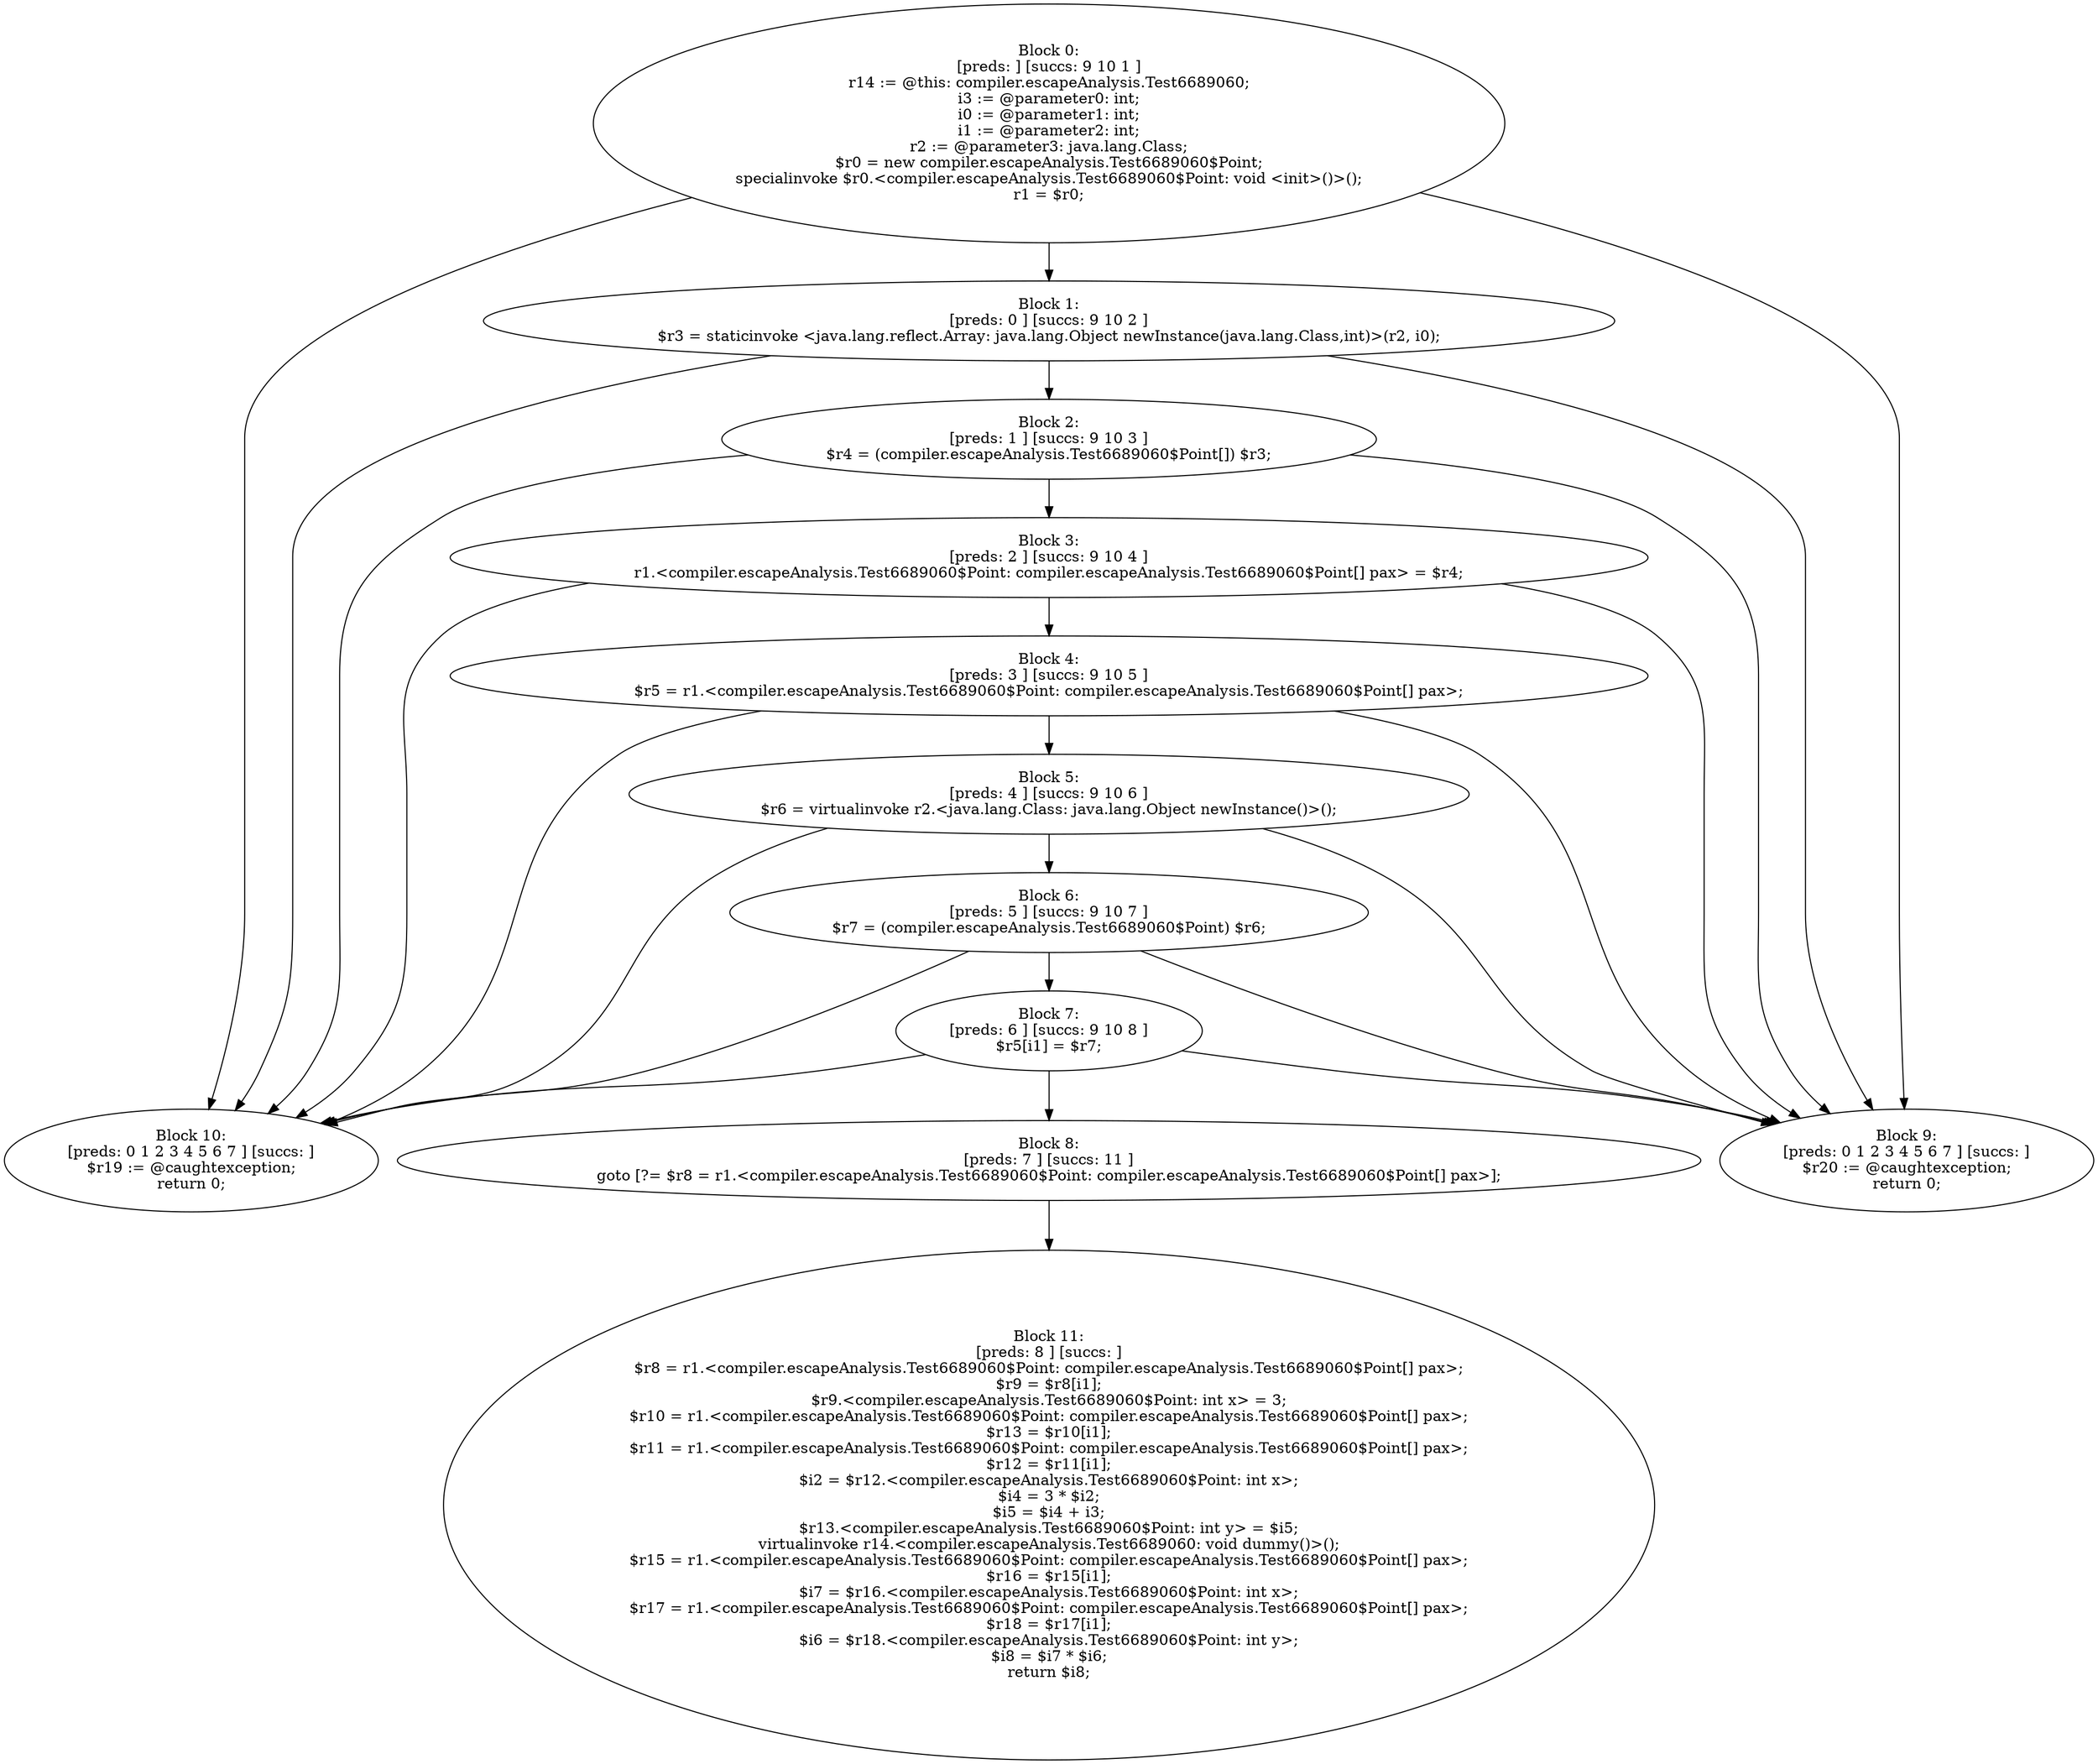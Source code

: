 digraph "unitGraph" {
    "Block 0:
[preds: ] [succs: 9 10 1 ]
r14 := @this: compiler.escapeAnalysis.Test6689060;
i3 := @parameter0: int;
i0 := @parameter1: int;
i1 := @parameter2: int;
r2 := @parameter3: java.lang.Class;
$r0 = new compiler.escapeAnalysis.Test6689060$Point;
specialinvoke $r0.<compiler.escapeAnalysis.Test6689060$Point: void <init>()>();
r1 = $r0;
"
    "Block 1:
[preds: 0 ] [succs: 9 10 2 ]
$r3 = staticinvoke <java.lang.reflect.Array: java.lang.Object newInstance(java.lang.Class,int)>(r2, i0);
"
    "Block 2:
[preds: 1 ] [succs: 9 10 3 ]
$r4 = (compiler.escapeAnalysis.Test6689060$Point[]) $r3;
"
    "Block 3:
[preds: 2 ] [succs: 9 10 4 ]
r1.<compiler.escapeAnalysis.Test6689060$Point: compiler.escapeAnalysis.Test6689060$Point[] pax> = $r4;
"
    "Block 4:
[preds: 3 ] [succs: 9 10 5 ]
$r5 = r1.<compiler.escapeAnalysis.Test6689060$Point: compiler.escapeAnalysis.Test6689060$Point[] pax>;
"
    "Block 5:
[preds: 4 ] [succs: 9 10 6 ]
$r6 = virtualinvoke r2.<java.lang.Class: java.lang.Object newInstance()>();
"
    "Block 6:
[preds: 5 ] [succs: 9 10 7 ]
$r7 = (compiler.escapeAnalysis.Test6689060$Point) $r6;
"
    "Block 7:
[preds: 6 ] [succs: 9 10 8 ]
$r5[i1] = $r7;
"
    "Block 8:
[preds: 7 ] [succs: 11 ]
goto [?= $r8 = r1.<compiler.escapeAnalysis.Test6689060$Point: compiler.escapeAnalysis.Test6689060$Point[] pax>];
"
    "Block 9:
[preds: 0 1 2 3 4 5 6 7 ] [succs: ]
$r20 := @caughtexception;
return 0;
"
    "Block 10:
[preds: 0 1 2 3 4 5 6 7 ] [succs: ]
$r19 := @caughtexception;
return 0;
"
    "Block 11:
[preds: 8 ] [succs: ]
$r8 = r1.<compiler.escapeAnalysis.Test6689060$Point: compiler.escapeAnalysis.Test6689060$Point[] pax>;
$r9 = $r8[i1];
$r9.<compiler.escapeAnalysis.Test6689060$Point: int x> = 3;
$r10 = r1.<compiler.escapeAnalysis.Test6689060$Point: compiler.escapeAnalysis.Test6689060$Point[] pax>;
$r13 = $r10[i1];
$r11 = r1.<compiler.escapeAnalysis.Test6689060$Point: compiler.escapeAnalysis.Test6689060$Point[] pax>;
$r12 = $r11[i1];
$i2 = $r12.<compiler.escapeAnalysis.Test6689060$Point: int x>;
$i4 = 3 * $i2;
$i5 = $i4 + i3;
$r13.<compiler.escapeAnalysis.Test6689060$Point: int y> = $i5;
virtualinvoke r14.<compiler.escapeAnalysis.Test6689060: void dummy()>();
$r15 = r1.<compiler.escapeAnalysis.Test6689060$Point: compiler.escapeAnalysis.Test6689060$Point[] pax>;
$r16 = $r15[i1];
$i7 = $r16.<compiler.escapeAnalysis.Test6689060$Point: int x>;
$r17 = r1.<compiler.escapeAnalysis.Test6689060$Point: compiler.escapeAnalysis.Test6689060$Point[] pax>;
$r18 = $r17[i1];
$i6 = $r18.<compiler.escapeAnalysis.Test6689060$Point: int y>;
$i8 = $i7 * $i6;
return $i8;
"
    "Block 0:
[preds: ] [succs: 9 10 1 ]
r14 := @this: compiler.escapeAnalysis.Test6689060;
i3 := @parameter0: int;
i0 := @parameter1: int;
i1 := @parameter2: int;
r2 := @parameter3: java.lang.Class;
$r0 = new compiler.escapeAnalysis.Test6689060$Point;
specialinvoke $r0.<compiler.escapeAnalysis.Test6689060$Point: void <init>()>();
r1 = $r0;
"->"Block 9:
[preds: 0 1 2 3 4 5 6 7 ] [succs: ]
$r20 := @caughtexception;
return 0;
";
    "Block 0:
[preds: ] [succs: 9 10 1 ]
r14 := @this: compiler.escapeAnalysis.Test6689060;
i3 := @parameter0: int;
i0 := @parameter1: int;
i1 := @parameter2: int;
r2 := @parameter3: java.lang.Class;
$r0 = new compiler.escapeAnalysis.Test6689060$Point;
specialinvoke $r0.<compiler.escapeAnalysis.Test6689060$Point: void <init>()>();
r1 = $r0;
"->"Block 10:
[preds: 0 1 2 3 4 5 6 7 ] [succs: ]
$r19 := @caughtexception;
return 0;
";
    "Block 0:
[preds: ] [succs: 9 10 1 ]
r14 := @this: compiler.escapeAnalysis.Test6689060;
i3 := @parameter0: int;
i0 := @parameter1: int;
i1 := @parameter2: int;
r2 := @parameter3: java.lang.Class;
$r0 = new compiler.escapeAnalysis.Test6689060$Point;
specialinvoke $r0.<compiler.escapeAnalysis.Test6689060$Point: void <init>()>();
r1 = $r0;
"->"Block 1:
[preds: 0 ] [succs: 9 10 2 ]
$r3 = staticinvoke <java.lang.reflect.Array: java.lang.Object newInstance(java.lang.Class,int)>(r2, i0);
";
    "Block 1:
[preds: 0 ] [succs: 9 10 2 ]
$r3 = staticinvoke <java.lang.reflect.Array: java.lang.Object newInstance(java.lang.Class,int)>(r2, i0);
"->"Block 9:
[preds: 0 1 2 3 4 5 6 7 ] [succs: ]
$r20 := @caughtexception;
return 0;
";
    "Block 1:
[preds: 0 ] [succs: 9 10 2 ]
$r3 = staticinvoke <java.lang.reflect.Array: java.lang.Object newInstance(java.lang.Class,int)>(r2, i0);
"->"Block 10:
[preds: 0 1 2 3 4 5 6 7 ] [succs: ]
$r19 := @caughtexception;
return 0;
";
    "Block 1:
[preds: 0 ] [succs: 9 10 2 ]
$r3 = staticinvoke <java.lang.reflect.Array: java.lang.Object newInstance(java.lang.Class,int)>(r2, i0);
"->"Block 2:
[preds: 1 ] [succs: 9 10 3 ]
$r4 = (compiler.escapeAnalysis.Test6689060$Point[]) $r3;
";
    "Block 2:
[preds: 1 ] [succs: 9 10 3 ]
$r4 = (compiler.escapeAnalysis.Test6689060$Point[]) $r3;
"->"Block 9:
[preds: 0 1 2 3 4 5 6 7 ] [succs: ]
$r20 := @caughtexception;
return 0;
";
    "Block 2:
[preds: 1 ] [succs: 9 10 3 ]
$r4 = (compiler.escapeAnalysis.Test6689060$Point[]) $r3;
"->"Block 10:
[preds: 0 1 2 3 4 5 6 7 ] [succs: ]
$r19 := @caughtexception;
return 0;
";
    "Block 2:
[preds: 1 ] [succs: 9 10 3 ]
$r4 = (compiler.escapeAnalysis.Test6689060$Point[]) $r3;
"->"Block 3:
[preds: 2 ] [succs: 9 10 4 ]
r1.<compiler.escapeAnalysis.Test6689060$Point: compiler.escapeAnalysis.Test6689060$Point[] pax> = $r4;
";
    "Block 3:
[preds: 2 ] [succs: 9 10 4 ]
r1.<compiler.escapeAnalysis.Test6689060$Point: compiler.escapeAnalysis.Test6689060$Point[] pax> = $r4;
"->"Block 9:
[preds: 0 1 2 3 4 5 6 7 ] [succs: ]
$r20 := @caughtexception;
return 0;
";
    "Block 3:
[preds: 2 ] [succs: 9 10 4 ]
r1.<compiler.escapeAnalysis.Test6689060$Point: compiler.escapeAnalysis.Test6689060$Point[] pax> = $r4;
"->"Block 10:
[preds: 0 1 2 3 4 5 6 7 ] [succs: ]
$r19 := @caughtexception;
return 0;
";
    "Block 3:
[preds: 2 ] [succs: 9 10 4 ]
r1.<compiler.escapeAnalysis.Test6689060$Point: compiler.escapeAnalysis.Test6689060$Point[] pax> = $r4;
"->"Block 4:
[preds: 3 ] [succs: 9 10 5 ]
$r5 = r1.<compiler.escapeAnalysis.Test6689060$Point: compiler.escapeAnalysis.Test6689060$Point[] pax>;
";
    "Block 4:
[preds: 3 ] [succs: 9 10 5 ]
$r5 = r1.<compiler.escapeAnalysis.Test6689060$Point: compiler.escapeAnalysis.Test6689060$Point[] pax>;
"->"Block 9:
[preds: 0 1 2 3 4 5 6 7 ] [succs: ]
$r20 := @caughtexception;
return 0;
";
    "Block 4:
[preds: 3 ] [succs: 9 10 5 ]
$r5 = r1.<compiler.escapeAnalysis.Test6689060$Point: compiler.escapeAnalysis.Test6689060$Point[] pax>;
"->"Block 10:
[preds: 0 1 2 3 4 5 6 7 ] [succs: ]
$r19 := @caughtexception;
return 0;
";
    "Block 4:
[preds: 3 ] [succs: 9 10 5 ]
$r5 = r1.<compiler.escapeAnalysis.Test6689060$Point: compiler.escapeAnalysis.Test6689060$Point[] pax>;
"->"Block 5:
[preds: 4 ] [succs: 9 10 6 ]
$r6 = virtualinvoke r2.<java.lang.Class: java.lang.Object newInstance()>();
";
    "Block 5:
[preds: 4 ] [succs: 9 10 6 ]
$r6 = virtualinvoke r2.<java.lang.Class: java.lang.Object newInstance()>();
"->"Block 9:
[preds: 0 1 2 3 4 5 6 7 ] [succs: ]
$r20 := @caughtexception;
return 0;
";
    "Block 5:
[preds: 4 ] [succs: 9 10 6 ]
$r6 = virtualinvoke r2.<java.lang.Class: java.lang.Object newInstance()>();
"->"Block 10:
[preds: 0 1 2 3 4 5 6 7 ] [succs: ]
$r19 := @caughtexception;
return 0;
";
    "Block 5:
[preds: 4 ] [succs: 9 10 6 ]
$r6 = virtualinvoke r2.<java.lang.Class: java.lang.Object newInstance()>();
"->"Block 6:
[preds: 5 ] [succs: 9 10 7 ]
$r7 = (compiler.escapeAnalysis.Test6689060$Point) $r6;
";
    "Block 6:
[preds: 5 ] [succs: 9 10 7 ]
$r7 = (compiler.escapeAnalysis.Test6689060$Point) $r6;
"->"Block 9:
[preds: 0 1 2 3 4 5 6 7 ] [succs: ]
$r20 := @caughtexception;
return 0;
";
    "Block 6:
[preds: 5 ] [succs: 9 10 7 ]
$r7 = (compiler.escapeAnalysis.Test6689060$Point) $r6;
"->"Block 10:
[preds: 0 1 2 3 4 5 6 7 ] [succs: ]
$r19 := @caughtexception;
return 0;
";
    "Block 6:
[preds: 5 ] [succs: 9 10 7 ]
$r7 = (compiler.escapeAnalysis.Test6689060$Point) $r6;
"->"Block 7:
[preds: 6 ] [succs: 9 10 8 ]
$r5[i1] = $r7;
";
    "Block 7:
[preds: 6 ] [succs: 9 10 8 ]
$r5[i1] = $r7;
"->"Block 9:
[preds: 0 1 2 3 4 5 6 7 ] [succs: ]
$r20 := @caughtexception;
return 0;
";
    "Block 7:
[preds: 6 ] [succs: 9 10 8 ]
$r5[i1] = $r7;
"->"Block 10:
[preds: 0 1 2 3 4 5 6 7 ] [succs: ]
$r19 := @caughtexception;
return 0;
";
    "Block 7:
[preds: 6 ] [succs: 9 10 8 ]
$r5[i1] = $r7;
"->"Block 8:
[preds: 7 ] [succs: 11 ]
goto [?= $r8 = r1.<compiler.escapeAnalysis.Test6689060$Point: compiler.escapeAnalysis.Test6689060$Point[] pax>];
";
    "Block 8:
[preds: 7 ] [succs: 11 ]
goto [?= $r8 = r1.<compiler.escapeAnalysis.Test6689060$Point: compiler.escapeAnalysis.Test6689060$Point[] pax>];
"->"Block 11:
[preds: 8 ] [succs: ]
$r8 = r1.<compiler.escapeAnalysis.Test6689060$Point: compiler.escapeAnalysis.Test6689060$Point[] pax>;
$r9 = $r8[i1];
$r9.<compiler.escapeAnalysis.Test6689060$Point: int x> = 3;
$r10 = r1.<compiler.escapeAnalysis.Test6689060$Point: compiler.escapeAnalysis.Test6689060$Point[] pax>;
$r13 = $r10[i1];
$r11 = r1.<compiler.escapeAnalysis.Test6689060$Point: compiler.escapeAnalysis.Test6689060$Point[] pax>;
$r12 = $r11[i1];
$i2 = $r12.<compiler.escapeAnalysis.Test6689060$Point: int x>;
$i4 = 3 * $i2;
$i5 = $i4 + i3;
$r13.<compiler.escapeAnalysis.Test6689060$Point: int y> = $i5;
virtualinvoke r14.<compiler.escapeAnalysis.Test6689060: void dummy()>();
$r15 = r1.<compiler.escapeAnalysis.Test6689060$Point: compiler.escapeAnalysis.Test6689060$Point[] pax>;
$r16 = $r15[i1];
$i7 = $r16.<compiler.escapeAnalysis.Test6689060$Point: int x>;
$r17 = r1.<compiler.escapeAnalysis.Test6689060$Point: compiler.escapeAnalysis.Test6689060$Point[] pax>;
$r18 = $r17[i1];
$i6 = $r18.<compiler.escapeAnalysis.Test6689060$Point: int y>;
$i8 = $i7 * $i6;
return $i8;
";
}
